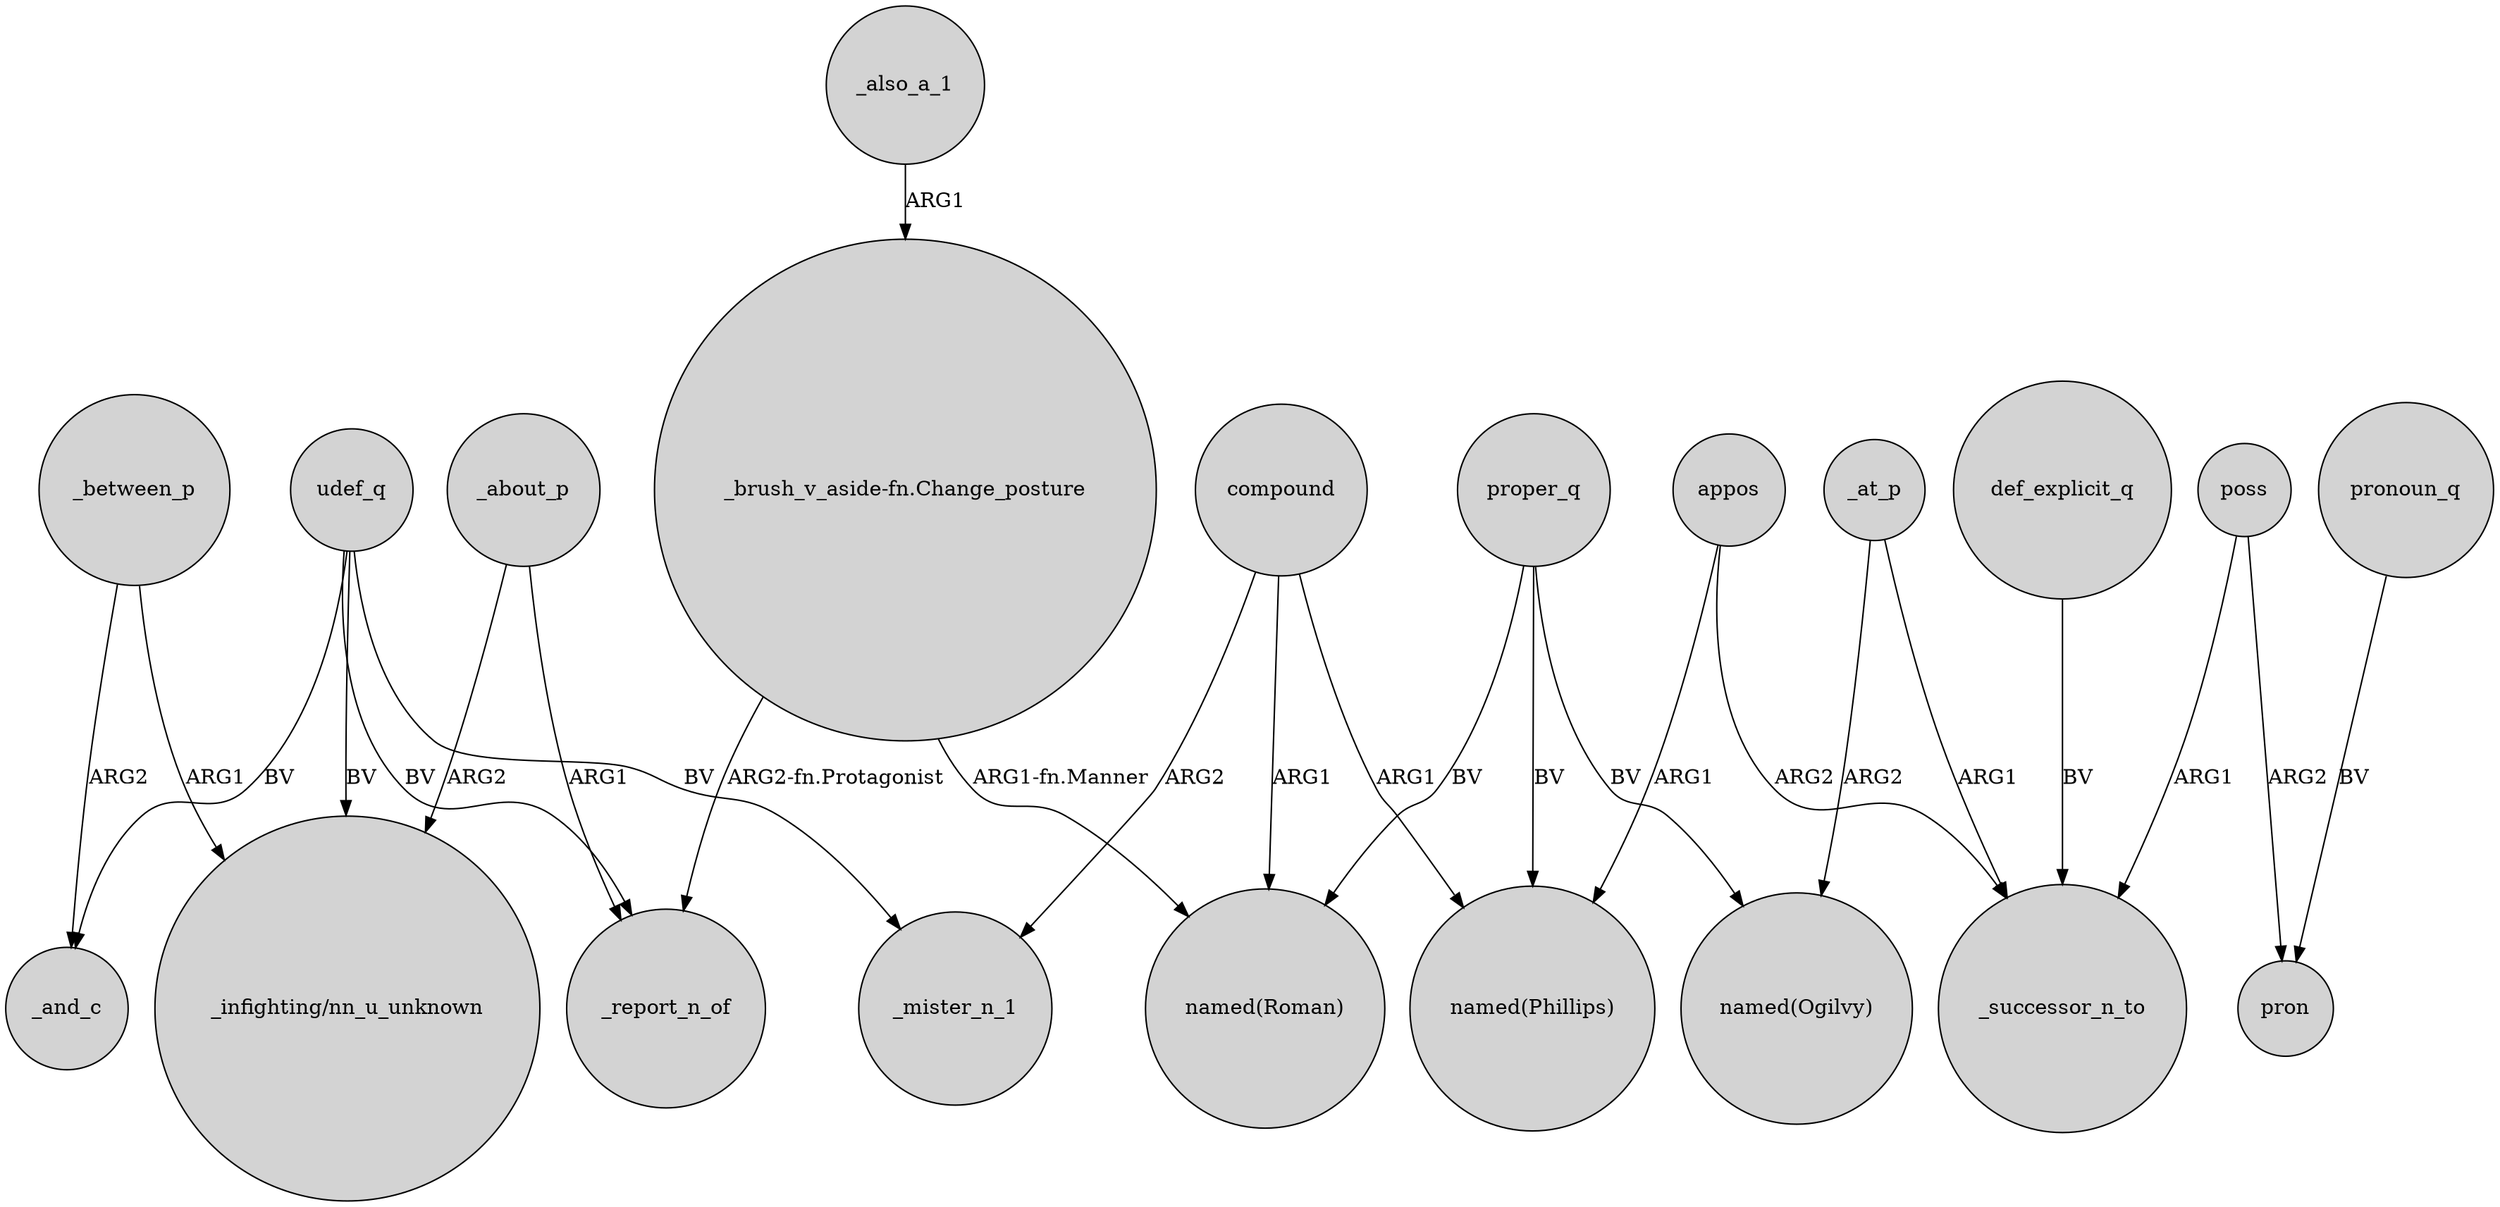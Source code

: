 digraph {
	node [shape=circle style=filled]
	"_brush_v_aside-fn.Change_posture" -> "named(Roman)" [label="ARG1-fn.Manner"]
	compound -> _mister_n_1 [label=ARG2]
	def_explicit_q -> _successor_n_to [label=BV]
	proper_q -> "named(Roman)" [label=BV]
	_between_p -> "_infighting/nn_u_unknown" [label=ARG1]
	appos -> _successor_n_to [label=ARG2]
	udef_q -> _and_c [label=BV]
	udef_q -> _mister_n_1 [label=BV]
	compound -> "named(Phillips)" [label=ARG1]
	"_brush_v_aside-fn.Change_posture" -> _report_n_of [label="ARG2-fn.Protagonist"]
	udef_q -> _report_n_of [label=BV]
	pronoun_q -> pron [label=BV]
	proper_q -> "named(Phillips)" [label=BV]
	poss -> pron [label=ARG2]
	_at_p -> "named(Ogilvy)" [label=ARG2]
	proper_q -> "named(Ogilvy)" [label=BV]
	compound -> "named(Roman)" [label=ARG1]
	appos -> "named(Phillips)" [label=ARG1]
	udef_q -> "_infighting/nn_u_unknown" [label=BV]
	_at_p -> _successor_n_to [label=ARG1]
	poss -> _successor_n_to [label=ARG1]
	_about_p -> _report_n_of [label=ARG1]
	_about_p -> "_infighting/nn_u_unknown" [label=ARG2]
	_also_a_1 -> "_brush_v_aside-fn.Change_posture" [label=ARG1]
	_between_p -> _and_c [label=ARG2]
}
